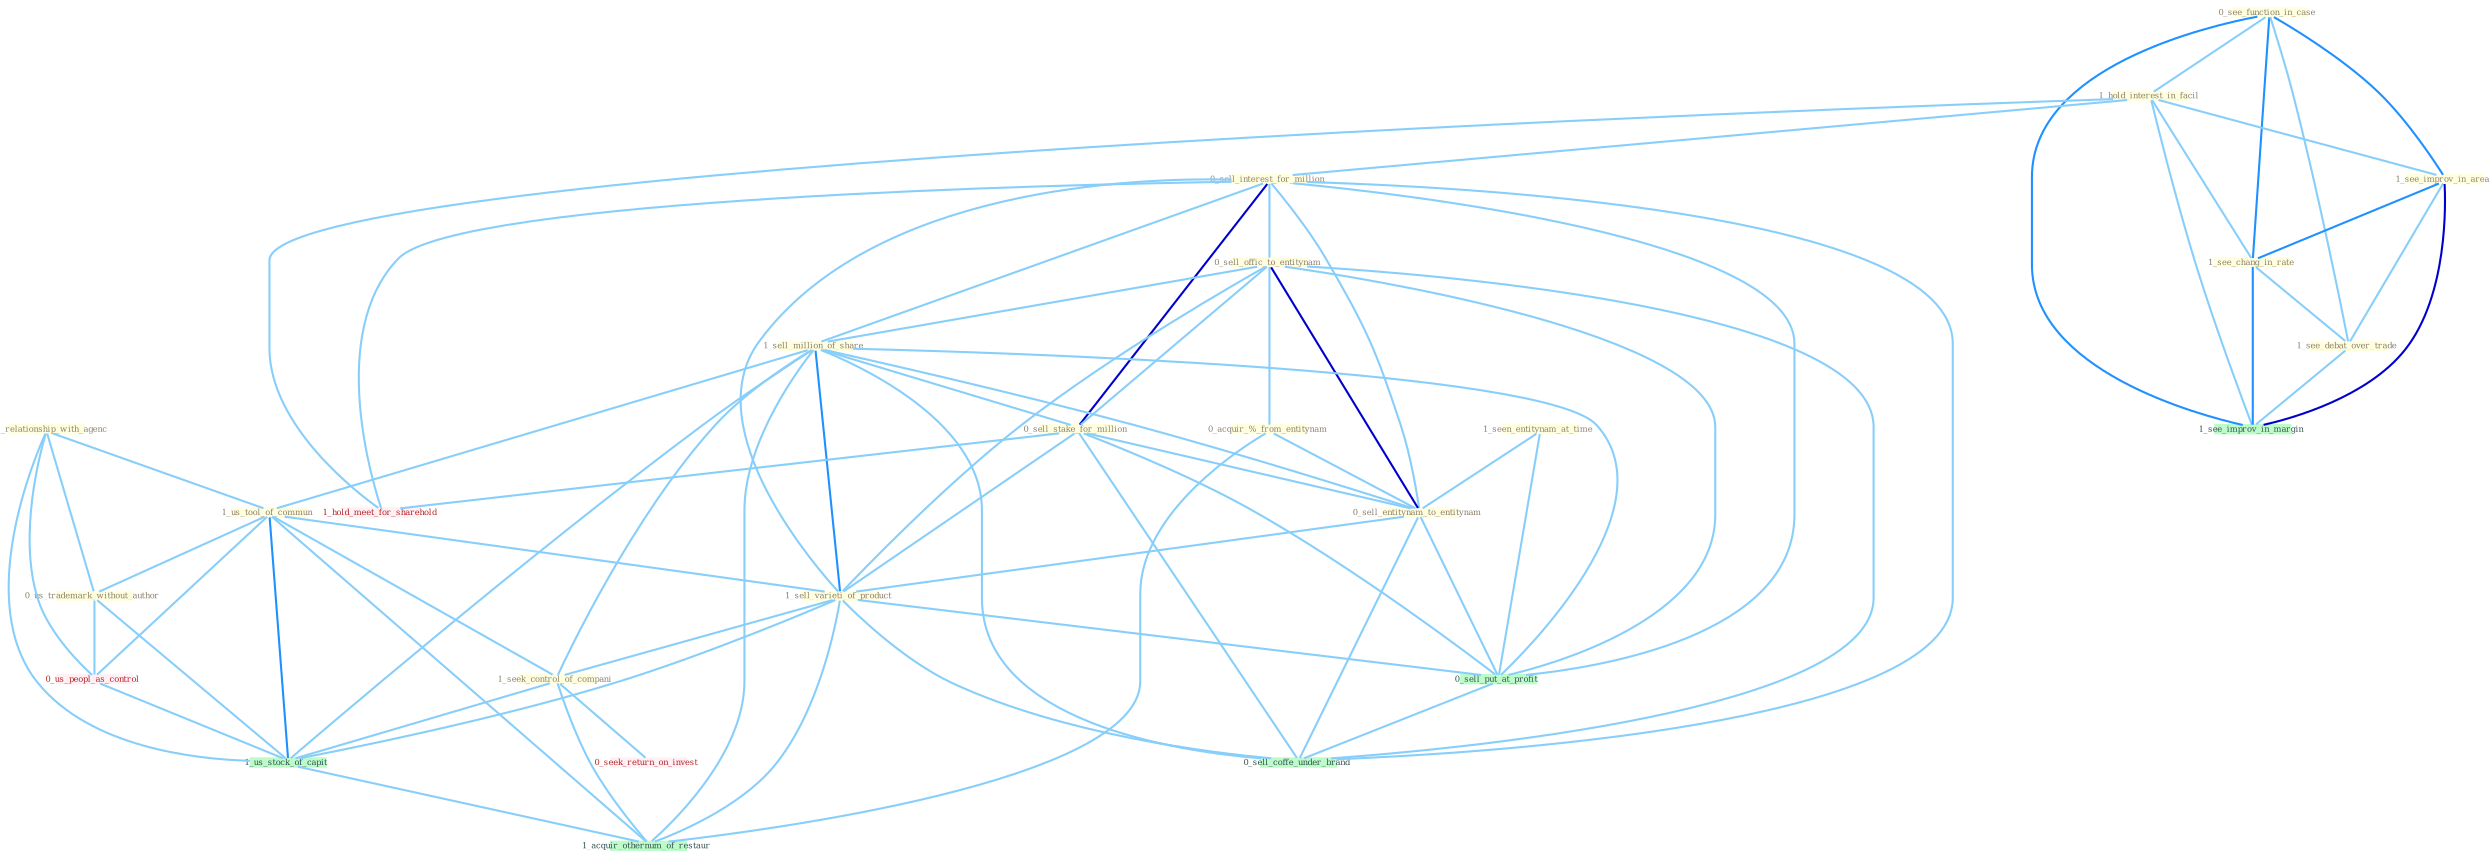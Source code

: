 Graph G{ 
    node
    [shape=polygon,style=filled,width=.5,height=.06,color="#BDFCC9",fixedsize=true,fontsize=4,
    fontcolor="#2f4f4f"];
    {node
    [color="#ffffe0", fontcolor="#8b7d6b"] "0_see_function_in_case " "1_hold_interest_in_facil " "0_sell_interest_for_million " "1_seen_entitynam_at_time " "0_sell_offic_to_entitynam " "1_sell_million_of_share " "0_sell_stake_for_million " "0_acquir_%_from_entitynam " "0_sell_entitynam_to_entitynam " "1_see_improv_in_area " "1_us_relationship_with_agenc " "1_us_tool_of_commun " "1_see_chang_in_rate " "1_sell_varieti_of_product " "1_seek_control_of_compani " "0_us_trademark_without_author " "1_see_debat_over_trade "}
{node [color="#fff0f5", fontcolor="#b22222"] "0_us_peopl_as_control " "0_seek_return_on_invest " "1_hold_meet_for_sharehold "}
edge [color="#B0E2FF"];

	"0_see_function_in_case " -- "1_hold_interest_in_facil " [w="1", color="#87cefa" ];
	"0_see_function_in_case " -- "1_see_improv_in_area " [w="2", color="#1e90ff" , len=0.8];
	"0_see_function_in_case " -- "1_see_chang_in_rate " [w="2", color="#1e90ff" , len=0.8];
	"0_see_function_in_case " -- "1_see_debat_over_trade " [w="1", color="#87cefa" ];
	"0_see_function_in_case " -- "1_see_improv_in_margin " [w="2", color="#1e90ff" , len=0.8];
	"1_hold_interest_in_facil " -- "0_sell_interest_for_million " [w="1", color="#87cefa" ];
	"1_hold_interest_in_facil " -- "1_see_improv_in_area " [w="1", color="#87cefa" ];
	"1_hold_interest_in_facil " -- "1_see_chang_in_rate " [w="1", color="#87cefa" ];
	"1_hold_interest_in_facil " -- "1_see_improv_in_margin " [w="1", color="#87cefa" ];
	"1_hold_interest_in_facil " -- "1_hold_meet_for_sharehold " [w="1", color="#87cefa" ];
	"0_sell_interest_for_million " -- "0_sell_offic_to_entitynam " [w="1", color="#87cefa" ];
	"0_sell_interest_for_million " -- "1_sell_million_of_share " [w="1", color="#87cefa" ];
	"0_sell_interest_for_million " -- "0_sell_stake_for_million " [w="3", color="#0000cd" , len=0.6];
	"0_sell_interest_for_million " -- "0_sell_entitynam_to_entitynam " [w="1", color="#87cefa" ];
	"0_sell_interest_for_million " -- "1_sell_varieti_of_product " [w="1", color="#87cefa" ];
	"0_sell_interest_for_million " -- "0_sell_put_at_profit " [w="1", color="#87cefa" ];
	"0_sell_interest_for_million " -- "0_sell_coffe_under_brand " [w="1", color="#87cefa" ];
	"0_sell_interest_for_million " -- "1_hold_meet_for_sharehold " [w="1", color="#87cefa" ];
	"1_seen_entitynam_at_time " -- "0_sell_entitynam_to_entitynam " [w="1", color="#87cefa" ];
	"1_seen_entitynam_at_time " -- "0_sell_put_at_profit " [w="1", color="#87cefa" ];
	"0_sell_offic_to_entitynam " -- "1_sell_million_of_share " [w="1", color="#87cefa" ];
	"0_sell_offic_to_entitynam " -- "0_sell_stake_for_million " [w="1", color="#87cefa" ];
	"0_sell_offic_to_entitynam " -- "0_acquir_%_from_entitynam " [w="1", color="#87cefa" ];
	"0_sell_offic_to_entitynam " -- "0_sell_entitynam_to_entitynam " [w="3", color="#0000cd" , len=0.6];
	"0_sell_offic_to_entitynam " -- "1_sell_varieti_of_product " [w="1", color="#87cefa" ];
	"0_sell_offic_to_entitynam " -- "0_sell_put_at_profit " [w="1", color="#87cefa" ];
	"0_sell_offic_to_entitynam " -- "0_sell_coffe_under_brand " [w="1", color="#87cefa" ];
	"1_sell_million_of_share " -- "0_sell_stake_for_million " [w="1", color="#87cefa" ];
	"1_sell_million_of_share " -- "0_sell_entitynam_to_entitynam " [w="1", color="#87cefa" ];
	"1_sell_million_of_share " -- "1_us_tool_of_commun " [w="1", color="#87cefa" ];
	"1_sell_million_of_share " -- "1_sell_varieti_of_product " [w="2", color="#1e90ff" , len=0.8];
	"1_sell_million_of_share " -- "1_seek_control_of_compani " [w="1", color="#87cefa" ];
	"1_sell_million_of_share " -- "0_sell_put_at_profit " [w="1", color="#87cefa" ];
	"1_sell_million_of_share " -- "1_us_stock_of_capit " [w="1", color="#87cefa" ];
	"1_sell_million_of_share " -- "0_sell_coffe_under_brand " [w="1", color="#87cefa" ];
	"1_sell_million_of_share " -- "1_acquir_othernum_of_restaur " [w="1", color="#87cefa" ];
	"0_sell_stake_for_million " -- "0_sell_entitynam_to_entitynam " [w="1", color="#87cefa" ];
	"0_sell_stake_for_million " -- "1_sell_varieti_of_product " [w="1", color="#87cefa" ];
	"0_sell_stake_for_million " -- "0_sell_put_at_profit " [w="1", color="#87cefa" ];
	"0_sell_stake_for_million " -- "0_sell_coffe_under_brand " [w="1", color="#87cefa" ];
	"0_sell_stake_for_million " -- "1_hold_meet_for_sharehold " [w="1", color="#87cefa" ];
	"0_acquir_%_from_entitynam " -- "0_sell_entitynam_to_entitynam " [w="1", color="#87cefa" ];
	"0_acquir_%_from_entitynam " -- "1_acquir_othernum_of_restaur " [w="1", color="#87cefa" ];
	"0_sell_entitynam_to_entitynam " -- "1_sell_varieti_of_product " [w="1", color="#87cefa" ];
	"0_sell_entitynam_to_entitynam " -- "0_sell_put_at_profit " [w="1", color="#87cefa" ];
	"0_sell_entitynam_to_entitynam " -- "0_sell_coffe_under_brand " [w="1", color="#87cefa" ];
	"1_see_improv_in_area " -- "1_see_chang_in_rate " [w="2", color="#1e90ff" , len=0.8];
	"1_see_improv_in_area " -- "1_see_debat_over_trade " [w="1", color="#87cefa" ];
	"1_see_improv_in_area " -- "1_see_improv_in_margin " [w="3", color="#0000cd" , len=0.6];
	"1_us_relationship_with_agenc " -- "1_us_tool_of_commun " [w="1", color="#87cefa" ];
	"1_us_relationship_with_agenc " -- "0_us_trademark_without_author " [w="1", color="#87cefa" ];
	"1_us_relationship_with_agenc " -- "0_us_peopl_as_control " [w="1", color="#87cefa" ];
	"1_us_relationship_with_agenc " -- "1_us_stock_of_capit " [w="1", color="#87cefa" ];
	"1_us_tool_of_commun " -- "1_sell_varieti_of_product " [w="1", color="#87cefa" ];
	"1_us_tool_of_commun " -- "1_seek_control_of_compani " [w="1", color="#87cefa" ];
	"1_us_tool_of_commun " -- "0_us_trademark_without_author " [w="1", color="#87cefa" ];
	"1_us_tool_of_commun " -- "0_us_peopl_as_control " [w="1", color="#87cefa" ];
	"1_us_tool_of_commun " -- "1_us_stock_of_capit " [w="2", color="#1e90ff" , len=0.8];
	"1_us_tool_of_commun " -- "1_acquir_othernum_of_restaur " [w="1", color="#87cefa" ];
	"1_see_chang_in_rate " -- "1_see_debat_over_trade " [w="1", color="#87cefa" ];
	"1_see_chang_in_rate " -- "1_see_improv_in_margin " [w="2", color="#1e90ff" , len=0.8];
	"1_sell_varieti_of_product " -- "1_seek_control_of_compani " [w="1", color="#87cefa" ];
	"1_sell_varieti_of_product " -- "0_sell_put_at_profit " [w="1", color="#87cefa" ];
	"1_sell_varieti_of_product " -- "1_us_stock_of_capit " [w="1", color="#87cefa" ];
	"1_sell_varieti_of_product " -- "0_sell_coffe_under_brand " [w="1", color="#87cefa" ];
	"1_sell_varieti_of_product " -- "1_acquir_othernum_of_restaur " [w="1", color="#87cefa" ];
	"1_seek_control_of_compani " -- "0_seek_return_on_invest " [w="1", color="#87cefa" ];
	"1_seek_control_of_compani " -- "1_us_stock_of_capit " [w="1", color="#87cefa" ];
	"1_seek_control_of_compani " -- "1_acquir_othernum_of_restaur " [w="1", color="#87cefa" ];
	"0_us_trademark_without_author " -- "0_us_peopl_as_control " [w="1", color="#87cefa" ];
	"0_us_trademark_without_author " -- "1_us_stock_of_capit " [w="1", color="#87cefa" ];
	"1_see_debat_over_trade " -- "1_see_improv_in_margin " [w="1", color="#87cefa" ];
	"0_us_peopl_as_control " -- "1_us_stock_of_capit " [w="1", color="#87cefa" ];
	"0_sell_put_at_profit " -- "0_sell_coffe_under_brand " [w="1", color="#87cefa" ];
	"1_us_stock_of_capit " -- "1_acquir_othernum_of_restaur " [w="1", color="#87cefa" ];
}